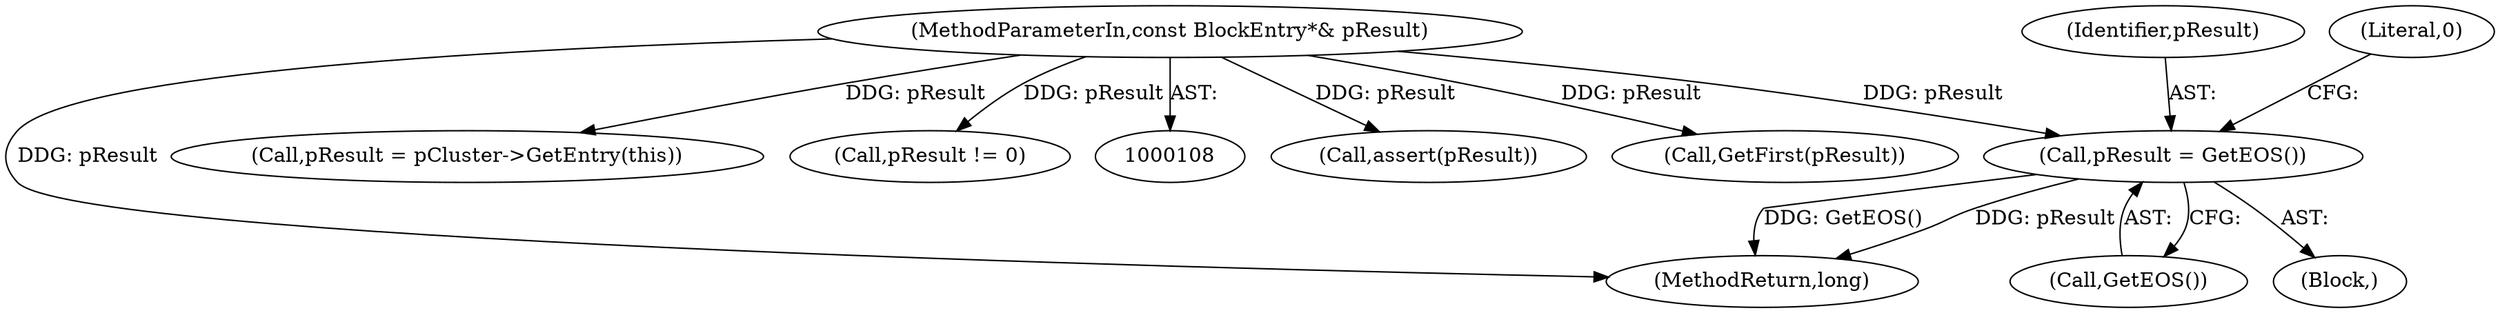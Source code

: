 digraph "0_Android_04839626ed859623901ebd3a5fd483982186b59d_197@pointer" {
"1000280" [label="(Call,pResult = GetEOS())"];
"1000110" [label="(MethodParameterIn,const BlockEntry*& pResult)"];
"1000281" [label="(Identifier,pResult)"];
"1000123" [label="(Call,assert(pResult))"];
"1000115" [label="(Call,GetFirst(pResult))"];
"1000284" [label="(Literal,0)"];
"1000282" [label="(Call,GetEOS())"];
"1000110" [label="(MethodParameterIn,const BlockEntry*& pResult)"];
"1000285" [label="(MethodReturn,long)"];
"1000267" [label="(Call,pResult = pCluster->GetEntry(this))"];
"1000273" [label="(Call,pResult != 0)"];
"1000111" [label="(Block,)"];
"1000280" [label="(Call,pResult = GetEOS())"];
"1000280" -> "1000111"  [label="AST: "];
"1000280" -> "1000282"  [label="CFG: "];
"1000281" -> "1000280"  [label="AST: "];
"1000282" -> "1000280"  [label="AST: "];
"1000284" -> "1000280"  [label="CFG: "];
"1000280" -> "1000285"  [label="DDG: GetEOS()"];
"1000280" -> "1000285"  [label="DDG: pResult"];
"1000110" -> "1000280"  [label="DDG: pResult"];
"1000110" -> "1000108"  [label="AST: "];
"1000110" -> "1000285"  [label="DDG: pResult"];
"1000110" -> "1000115"  [label="DDG: pResult"];
"1000110" -> "1000123"  [label="DDG: pResult"];
"1000110" -> "1000267"  [label="DDG: pResult"];
"1000110" -> "1000273"  [label="DDG: pResult"];
}
